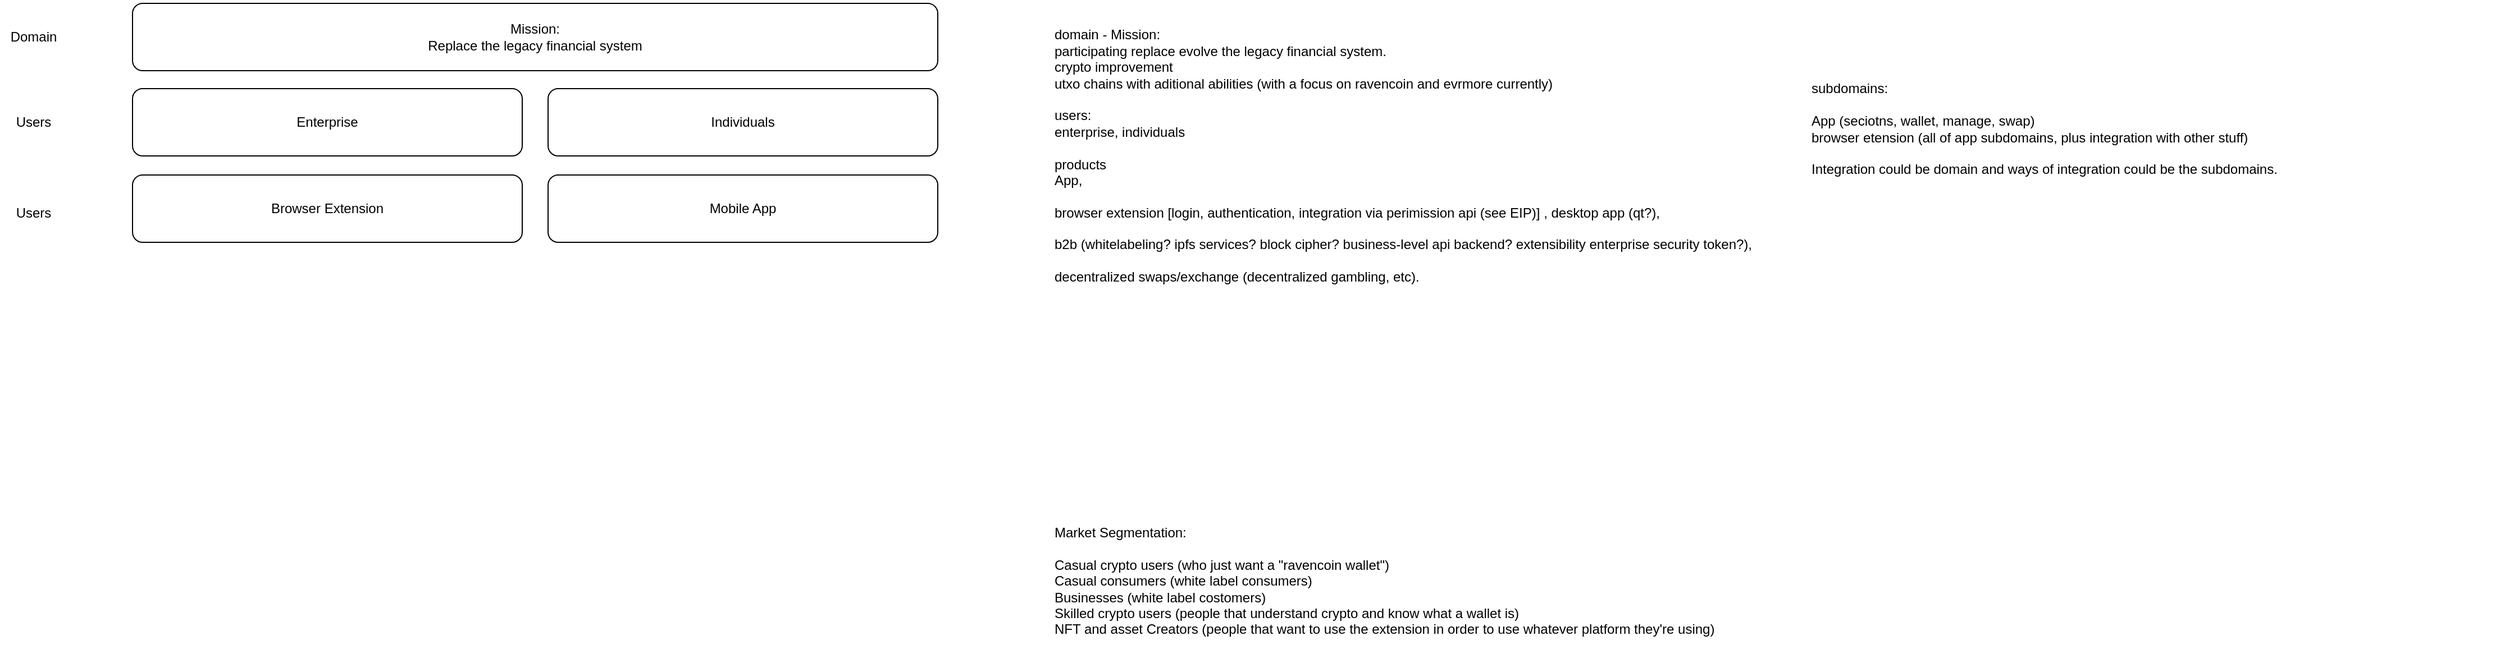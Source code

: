 <mxfile>
    <diagram id="bO22X0G7B_827rKy6K-v" name="Page-1">
        <mxGraphModel dx="1374" dy="-2948" grid="1" gridSize="10" guides="1" tooltips="1" connect="1" arrows="1" fold="1" page="1" pageScale="1" pageWidth="850" pageHeight="1100" math="0" shadow="0">
            <root>
                <mxCell id="0"/>
                <mxCell id="1" parent="0"/>
                <mxCell id="2" value="domain - Mission:&lt;br&gt;participating replace evolve the legacy financial system.&lt;br&gt;crypto improvement&lt;br&gt;utxo chains with aditional abilities (with a focus on ravencoin and evrmore currently)&lt;br&gt;&lt;br&gt;users:&lt;br&gt;enterprise, individuals&lt;br&gt;&lt;br&gt;products&lt;br&gt;App,&lt;br&gt;&lt;br&gt;browser extension [login, authentication, integration via perimission api (see EIP)] , desktop app (qt?), &lt;br&gt;&lt;br&gt;b2b (whitelabeling? ipfs services? block cipher? business-level api backend? extensibility enterprise security token?),&lt;br&gt;&lt;br&gt;decentralized swaps/exchange (decentralized gambling, etc)." style="text;html=1;strokeColor=none;fillColor=none;align=left;verticalAlign=middle;whiteSpace=wrap;rounded=0;" parent="1" vertex="1">
                    <mxGeometry x="938.75" y="3342" width="657.5" height="278" as="geometry"/>
                </mxCell>
                <mxCell id="3" value="subdomains:&lt;br&gt;&lt;br&gt;App (seciotns, wallet, manage, swap)&lt;br&gt;browser etension (all of app subdomains, plus integration with other stuff)&lt;br&gt;&lt;br&gt;Integration could be domain and ways of integration could be the subdomains." style="text;html=1;strokeColor=none;fillColor=none;align=left;verticalAlign=middle;whiteSpace=wrap;rounded=0;" parent="1" vertex="1">
                    <mxGeometry x="1613" y="3392" width="614" height="129" as="geometry"/>
                </mxCell>
                <mxCell id="4" value="Mission:&lt;br&gt;&lt;span style=&quot;text-align: left&quot;&gt;Replace the legacy financial system&lt;/span&gt;" style="rounded=1;whiteSpace=wrap;html=1;" parent="1" vertex="1">
                    <mxGeometry x="120" y="3345" width="717" height="60" as="geometry"/>
                </mxCell>
                <mxCell id="5" value="Enterprise" style="rounded=1;whiteSpace=wrap;html=1;" parent="1" vertex="1">
                    <mxGeometry x="120" y="3421" width="347" height="60" as="geometry"/>
                </mxCell>
                <mxCell id="6" value="Domain" style="text;html=1;strokeColor=none;fillColor=none;align=center;verticalAlign=middle;whiteSpace=wrap;rounded=0;" parent="1" vertex="1">
                    <mxGeometry x="2" y="3360" width="60" height="30" as="geometry"/>
                </mxCell>
                <mxCell id="7" value="Users" style="text;html=1;strokeColor=none;fillColor=none;align=center;verticalAlign=middle;whiteSpace=wrap;rounded=0;" parent="1" vertex="1">
                    <mxGeometry x="2" y="3436" width="60" height="30" as="geometry"/>
                </mxCell>
                <mxCell id="8" value="Individuals" style="rounded=1;whiteSpace=wrap;html=1;" parent="1" vertex="1">
                    <mxGeometry x="490" y="3421" width="347" height="60" as="geometry"/>
                </mxCell>
                <mxCell id="9" value="Browser Extension" style="rounded=1;whiteSpace=wrap;html=1;" parent="1" vertex="1">
                    <mxGeometry x="120" y="3498" width="347" height="60" as="geometry"/>
                </mxCell>
                <mxCell id="10" value="Users" style="text;html=1;strokeColor=none;fillColor=none;align=center;verticalAlign=middle;whiteSpace=wrap;rounded=0;" parent="1" vertex="1">
                    <mxGeometry x="2" y="3517" width="60" height="30" as="geometry"/>
                </mxCell>
                <mxCell id="11" value="Mobile App" style="rounded=1;whiteSpace=wrap;html=1;" parent="1" vertex="1">
                    <mxGeometry x="490" y="3498" width="347" height="60" as="geometry"/>
                </mxCell>
                <mxCell id="12" value="Market Segmentation:&lt;br&gt;&lt;br&gt;Casual crypto users (who just want a &quot;ravencoin wallet&quot;)&lt;br&gt;Casual consumers (white label consumers)&lt;br&gt;Businesses (white label costomers)&lt;br&gt;Skilled crypto users (people that understand crypto and know what a wallet is)&lt;br&gt;NFT and asset Creators (people that want to use the extension in order to use whatever platform they're using)&lt;br&gt;" style="text;html=1;strokeColor=none;fillColor=none;align=left;verticalAlign=middle;whiteSpace=wrap;rounded=0;" vertex="1" parent="1">
                    <mxGeometry x="938.75" y="3795" width="614" height="129" as="geometry"/>
                </mxCell>
            </root>
        </mxGraphModel>
    </diagram>
</mxfile>